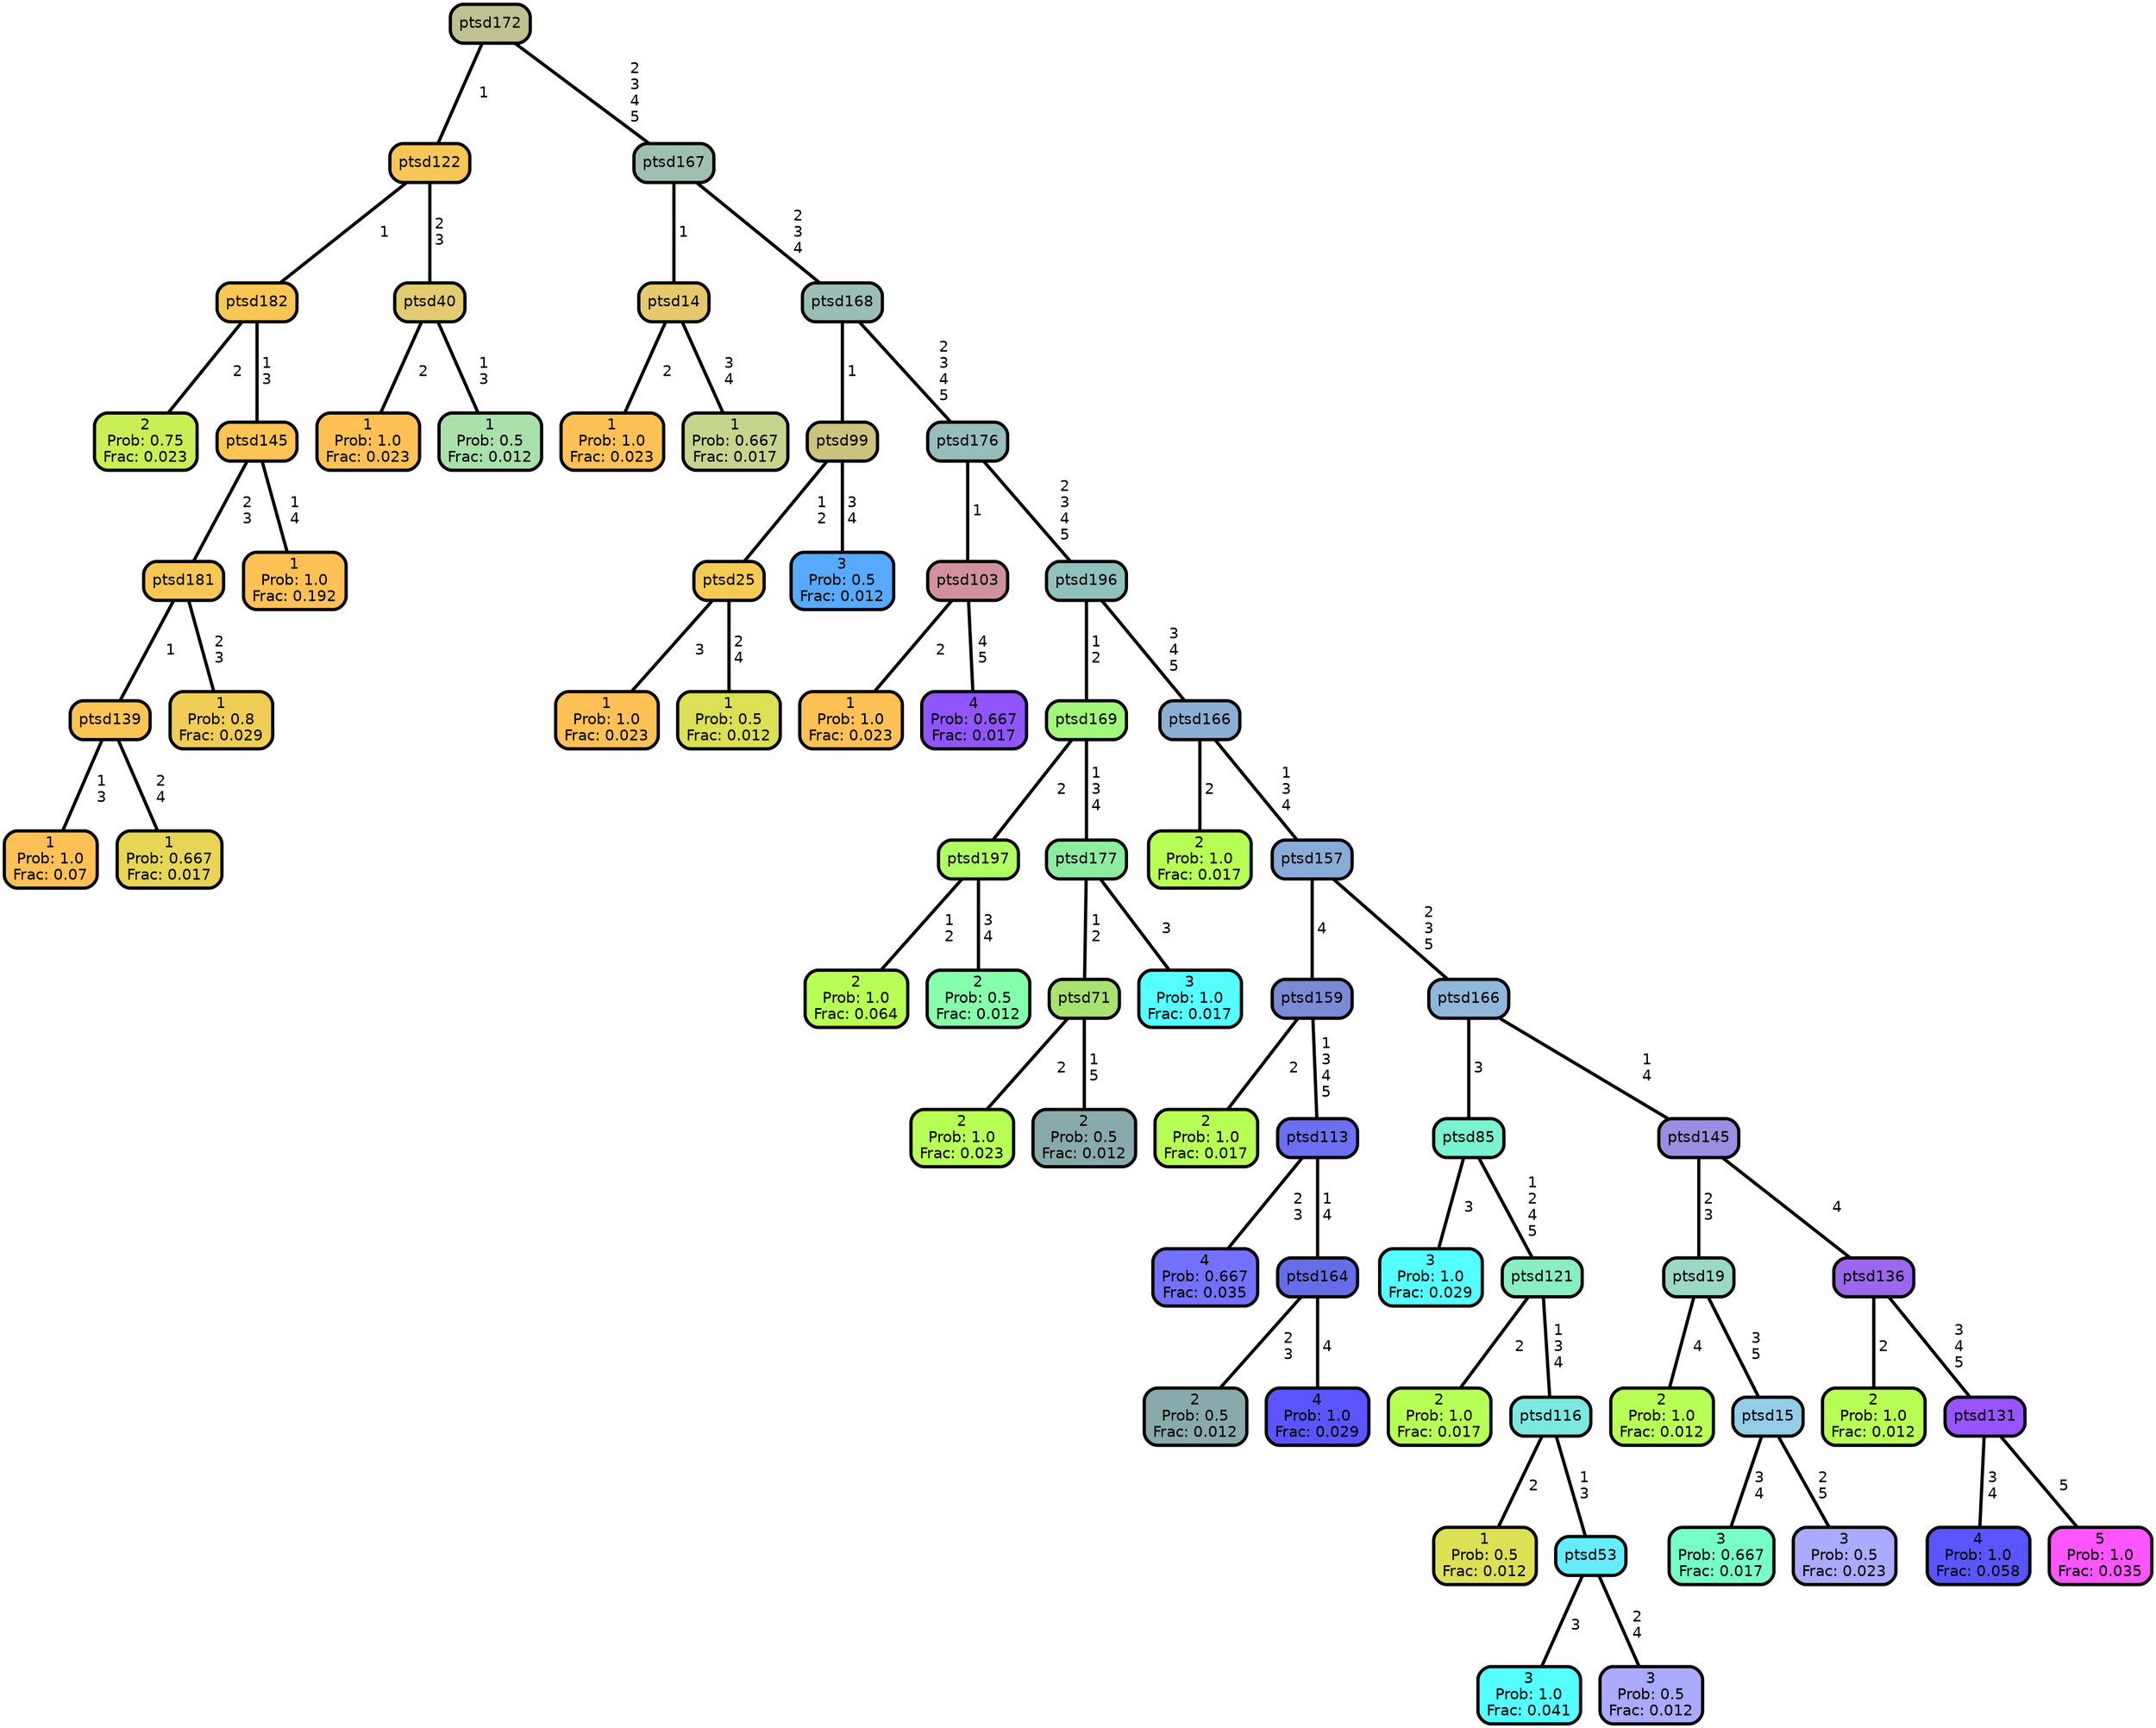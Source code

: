 graph Tree {
node [shape=box, style="filled, rounded",color="black",penwidth="3",fontcolor="black",                 fontname=helvetica] ;
graph [ranksep="0 equally", splines=straight,                 bgcolor=transparent, dpi=200] ;
edge [fontname=helvetica, color=black] ;
0 [label="2
Prob: 0.75
Frac: 0.023", fillcolor="#c9ef55"] ;
1 [label="ptsd182", fillcolor="#f8c655"] ;
2 [label="1
Prob: 1.0
Frac: 0.07", fillcolor="#ffc155"] ;
3 [label="ptsd139", fillcolor="#fac555"] ;
4 [label="1
Prob: 0.667
Frac: 0.017", fillcolor="#e7d555"] ;
5 [label="ptsd181", fillcolor="#f7c755"] ;
6 [label="1
Prob: 0.8
Frac: 0.029", fillcolor="#f0cd55"] ;
7 [label="ptsd145", fillcolor="#fcc355"] ;
8 [label="1
Prob: 1.0
Frac: 0.192", fillcolor="#ffc155"] ;
9 [label="ptsd122", fillcolor="#f6c657"] ;
10 [label="1
Prob: 1.0
Frac: 0.023", fillcolor="#ffc155"] ;
11 [label="ptsd40", fillcolor="#e2cb71"] ;
12 [label="1
Prob: 0.5
Frac: 0.012", fillcolor="#aae0aa"] ;
13 [label="ptsd172", fillcolor="#bfc290"] ;
14 [label="1
Prob: 1.0
Frac: 0.023", fillcolor="#ffc155"] ;
15 [label="ptsd14", fillcolor="#e6c96d"] ;
16 [label="1
Prob: 0.667
Frac: 0.017", fillcolor="#c6d58d"] ;
17 [label="ptsd167", fillcolor="#9fbfb1"] ;
18 [label="1
Prob: 1.0
Frac: 0.023", fillcolor="#ffc155"] ;
19 [label="ptsd25", fillcolor="#f3cb55"] ;
20 [label="1
Prob: 0.5
Frac: 0.012", fillcolor="#dbe055"] ;
21 [label="ptsd99", fillcolor="#ccc37f"] ;
22 [label="3
Prob: 0.5
Frac: 0.012", fillcolor="#57aaff"] ;
23 [label="ptsd168", fillcolor="#9abeb5"] ;
24 [label="1
Prob: 1.0
Frac: 0.023", fillcolor="#ffc155"] ;
25 [label="ptsd103", fillcolor="#cf929d"] ;
26 [label="4
Prob: 0.667
Frac: 0.017", fillcolor="#9155ff"] ;
27 [label="ptsd176", fillcolor="#95beba"] ;
28 [label="2
Prob: 1.0
Frac: 0.064", fillcolor="#b8ff55"] ;
29 [label="ptsd197", fillcolor="#b0ff62"] ;
30 [label="2
Prob: 0.5
Frac: 0.012", fillcolor="#86ffaa"] ;
31 [label="ptsd169", fillcolor="#a1f77b"] ;
32 [label="2
Prob: 1.0
Frac: 0.023", fillcolor="#b8ff55"] ;
33 [label="ptsd71", fillcolor="#a8e271"] ;
34 [label="2
Prob: 0.5
Frac: 0.012", fillcolor="#89aaaa"] ;
35 [label="ptsd177", fillcolor="#8ceca0"] ;
36 [label="3
Prob: 1.0
Frac: 0.017", fillcolor="#55ffff"] ;
37 [label="ptsd196", fillcolor="#91c1bc"] ;
38 [label="2
Prob: 1.0
Frac: 0.017", fillcolor="#b8ff55"] ;
39 [label="ptsd166", fillcolor="#8bafd2"] ;
40 [label="2
Prob: 1.0
Frac: 0.017", fillcolor="#b8ff55"] ;
41 [label="ptsd159", fillcolor="#7b8ad4"] ;
42 [label="4
Prob: 0.667
Frac: 0.035", fillcolor="#7471ff"] ;
43 [label="ptsd113", fillcolor="#6d6ff1"] ;
44 [label="2
Prob: 0.5
Frac: 0.012", fillcolor="#89aaaa"] ;
45 [label="ptsd164", fillcolor="#676de6"] ;
46 [label="4
Prob: 1.0
Frac: 0.029", fillcolor="#5a55ff"] ;
47 [label="ptsd157", fillcolor="#89abd8"] ;
48 [label="3
Prob: 1.0
Frac: 0.029", fillcolor="#55ffff"] ;
49 [label="ptsd85", fillcolor="#7bf2d2"] ;
50 [label="2
Prob: 1.0
Frac: 0.017", fillcolor="#b8ff55"] ;
51 [label="ptsd121", fillcolor="#89eec2"] ;
52 [label="1
Prob: 0.5
Frac: 0.012", fillcolor="#dbe055"] ;
53 [label="ptsd116", fillcolor="#7ce9e0"] ;
54 [label="3
Prob: 1.0
Frac: 0.041", fillcolor="#55ffff"] ;
55 [label="ptsd53", fillcolor="#67ecff"] ;
56 [label="3
Prob: 0.5
Frac: 0.012", fillcolor="#aaaaff"] ;
57 [label="ptsd166", fillcolor="#8eb7da"] ;
58 [label="2
Prob: 1.0
Frac: 0.012", fillcolor="#b8ff55"] ;
59 [label="ptsd19", fillcolor="#9bd9c6"] ;
60 [label="3
Prob: 0.667
Frac: 0.017", fillcolor="#76ffc6"] ;
61 [label="ptsd15", fillcolor="#93cee6"] ;
62 [label="3
Prob: 0.5
Frac: 0.023", fillcolor="#aaaaff"] ;
63 [label="ptsd145", fillcolor="#9b8ddf"] ;
64 [label="2
Prob: 1.0
Frac: 0.012", fillcolor="#b8ff55"] ;
65 [label="ptsd136", fillcolor="#9b67ec"] ;
66 [label="4
Prob: 1.0
Frac: 0.058", fillcolor="#5a55ff"] ;
67 [label="ptsd131", fillcolor="#9755ff"] ;
68 [label="5
Prob: 1.0
Frac: 0.035", fillcolor="#ff55ff"] ;
1 -- 0 [label=" 2",penwidth=3] ;
1 -- 7 [label=" 1\n 3",penwidth=3] ;
3 -- 2 [label=" 1\n 3",penwidth=3] ;
3 -- 4 [label=" 2\n 4",penwidth=3] ;
5 -- 3 [label=" 1",penwidth=3] ;
5 -- 6 [label=" 2\n 3",penwidth=3] ;
7 -- 5 [label=" 2\n 3",penwidth=3] ;
7 -- 8 [label=" 1\n 4",penwidth=3] ;
9 -- 1 [label=" 1",penwidth=3] ;
9 -- 11 [label=" 2\n 3",penwidth=3] ;
11 -- 10 [label=" 2",penwidth=3] ;
11 -- 12 [label=" 1\n 3",penwidth=3] ;
13 -- 9 [label=" 1",penwidth=3] ;
13 -- 17 [label=" 2\n 3\n 4\n 5",penwidth=3] ;
15 -- 14 [label=" 2",penwidth=3] ;
15 -- 16 [label=" 3\n 4",penwidth=3] ;
17 -- 15 [label=" 1",penwidth=3] ;
17 -- 23 [label=" 2\n 3\n 4",penwidth=3] ;
19 -- 18 [label=" 3",penwidth=3] ;
19 -- 20 [label=" 2\n 4",penwidth=3] ;
21 -- 19 [label=" 1\n 2",penwidth=3] ;
21 -- 22 [label=" 3\n 4",penwidth=3] ;
23 -- 21 [label=" 1",penwidth=3] ;
23 -- 27 [label=" 2\n 3\n 4\n 5",penwidth=3] ;
25 -- 24 [label=" 2",penwidth=3] ;
25 -- 26 [label=" 4\n 5",penwidth=3] ;
27 -- 25 [label=" 1",penwidth=3] ;
27 -- 37 [label=" 2\n 3\n 4\n 5",penwidth=3] ;
29 -- 28 [label=" 1\n 2",penwidth=3] ;
29 -- 30 [label=" 3\n 4",penwidth=3] ;
31 -- 29 [label=" 2",penwidth=3] ;
31 -- 35 [label=" 1\n 3\n 4",penwidth=3] ;
33 -- 32 [label=" 2",penwidth=3] ;
33 -- 34 [label=" 1\n 5",penwidth=3] ;
35 -- 33 [label=" 1\n 2",penwidth=3] ;
35 -- 36 [label=" 3",penwidth=3] ;
37 -- 31 [label=" 1\n 2",penwidth=3] ;
37 -- 39 [label=" 3\n 4\n 5",penwidth=3] ;
39 -- 38 [label=" 2",penwidth=3] ;
39 -- 47 [label=" 1\n 3\n 4",penwidth=3] ;
41 -- 40 [label=" 2",penwidth=3] ;
41 -- 43 [label=" 1\n 3\n 4\n 5",penwidth=3] ;
43 -- 42 [label=" 2\n 3",penwidth=3] ;
43 -- 45 [label=" 1\n 4",penwidth=3] ;
45 -- 44 [label=" 2\n 3",penwidth=3] ;
45 -- 46 [label=" 4",penwidth=3] ;
47 -- 41 [label=" 4",penwidth=3] ;
47 -- 57 [label=" 2\n 3\n 5",penwidth=3] ;
49 -- 48 [label=" 3",penwidth=3] ;
49 -- 51 [label=" 1\n 2\n 4\n 5",penwidth=3] ;
51 -- 50 [label=" 2",penwidth=3] ;
51 -- 53 [label=" 1\n 3\n 4",penwidth=3] ;
53 -- 52 [label=" 2",penwidth=3] ;
53 -- 55 [label=" 1\n 3",penwidth=3] ;
55 -- 54 [label=" 3",penwidth=3] ;
55 -- 56 [label=" 2\n 4",penwidth=3] ;
57 -- 49 [label=" 3",penwidth=3] ;
57 -- 63 [label=" 1\n 4",penwidth=3] ;
59 -- 58 [label=" 4",penwidth=3] ;
59 -- 61 [label=" 3\n 5",penwidth=3] ;
61 -- 60 [label=" 3\n 4",penwidth=3] ;
61 -- 62 [label=" 2\n 5",penwidth=3] ;
63 -- 59 [label=" 2\n 3",penwidth=3] ;
63 -- 65 [label=" 4",penwidth=3] ;
65 -- 64 [label=" 2",penwidth=3] ;
65 -- 67 [label=" 3\n 4\n 5",penwidth=3] ;
67 -- 66 [label=" 3\n 4",penwidth=3] ;
67 -- 68 [label=" 5",penwidth=3] ;
{rank = same;}}
